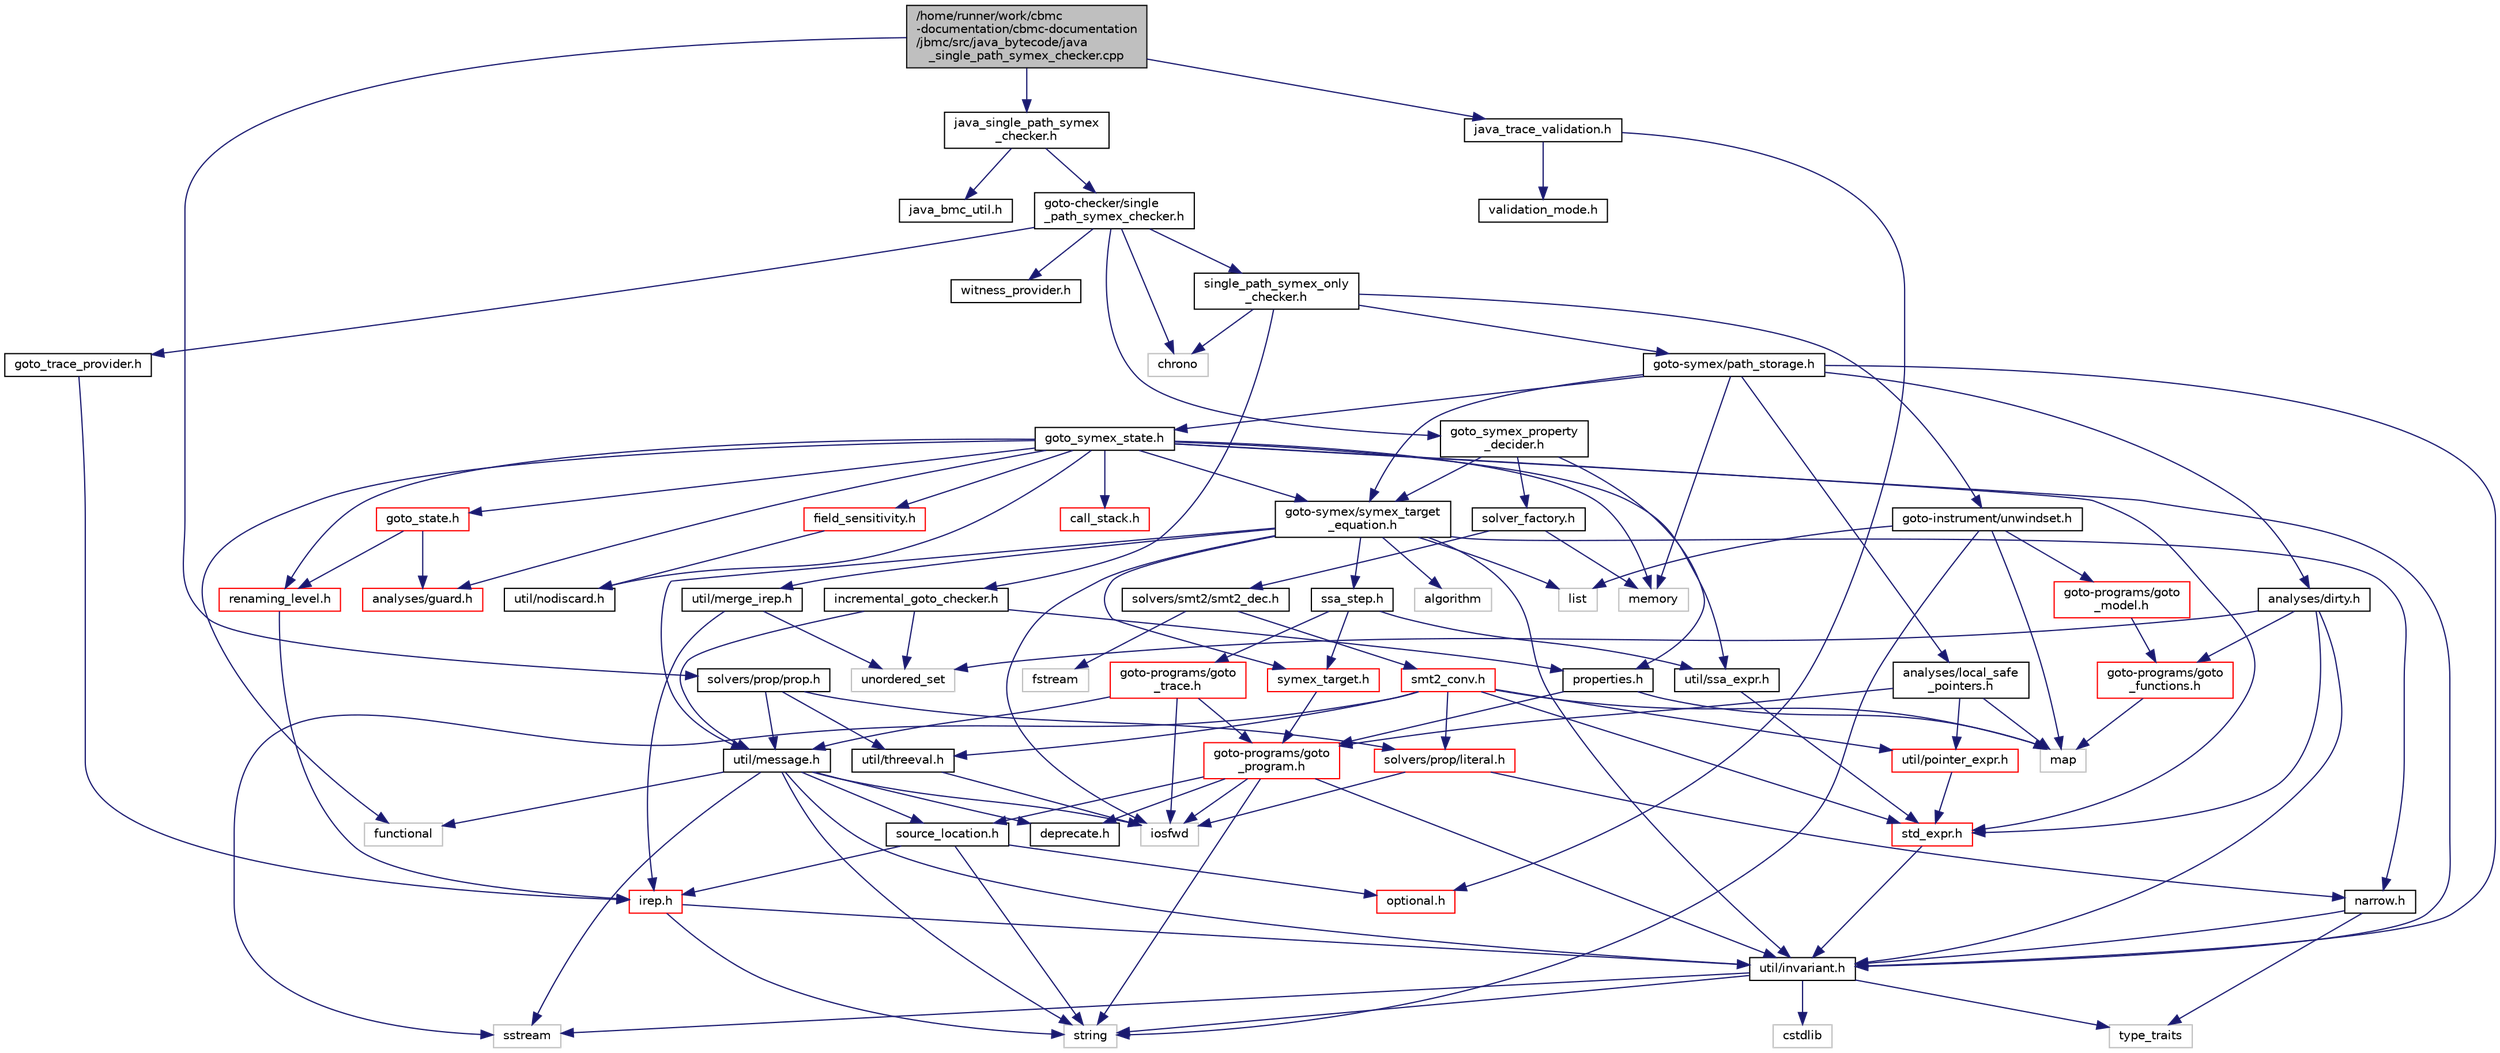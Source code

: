 digraph "/home/runner/work/cbmc-documentation/cbmc-documentation/jbmc/src/java_bytecode/java_single_path_symex_checker.cpp"
{
 // LATEX_PDF_SIZE
  bgcolor="transparent";
  edge [fontname="Helvetica",fontsize="10",labelfontname="Helvetica",labelfontsize="10"];
  node [fontname="Helvetica",fontsize="10",shape=record];
  Node1 [label="/home/runner/work/cbmc\l-documentation/cbmc-documentation\l/jbmc/src/java_bytecode/java\l_single_path_symex_checker.cpp",height=0.2,width=0.4,color="black", fillcolor="grey75", style="filled", fontcolor="black",tooltip=" "];
  Node1 -> Node2 [color="midnightblue",fontsize="10",style="solid",fontname="Helvetica"];
  Node2 [label="java_single_path_symex\l_checker.h",height=0.2,width=0.4,color="black",URL="$java__single__path__symex__checker_8h.html",tooltip=" "];
  Node2 -> Node3 [color="midnightblue",fontsize="10",style="solid",fontname="Helvetica"];
  Node3 [label="goto-checker/single\l_path_symex_checker.h",height=0.2,width=0.4,color="black",URL="$single__path__symex__checker_8h.html",tooltip=" "];
  Node3 -> Node4 [color="midnightblue",fontsize="10",style="solid",fontname="Helvetica"];
  Node4 [label="chrono",height=0.2,width=0.4,color="grey75",tooltip=" "];
  Node3 -> Node5 [color="midnightblue",fontsize="10",style="solid",fontname="Helvetica"];
  Node5 [label="goto_symex_property\l_decider.h",height=0.2,width=0.4,color="black",URL="$goto__symex__property__decider_8h.html",tooltip=" "];
  Node5 -> Node6 [color="midnightblue",fontsize="10",style="solid",fontname="Helvetica"];
  Node6 [label="goto-symex/symex_target\l_equation.h",height=0.2,width=0.4,color="black",URL="$symex__target__equation_8h.html",tooltip=" "];
  Node6 -> Node7 [color="midnightblue",fontsize="10",style="solid",fontname="Helvetica"];
  Node7 [label="algorithm",height=0.2,width=0.4,color="grey75",tooltip=" "];
  Node6 -> Node8 [color="midnightblue",fontsize="10",style="solid",fontname="Helvetica"];
  Node8 [label="iosfwd",height=0.2,width=0.4,color="grey75",tooltip=" "];
  Node6 -> Node9 [color="midnightblue",fontsize="10",style="solid",fontname="Helvetica"];
  Node9 [label="list",height=0.2,width=0.4,color="grey75",tooltip=" "];
  Node6 -> Node10 [color="midnightblue",fontsize="10",style="solid",fontname="Helvetica"];
  Node10 [label="util/invariant.h",height=0.2,width=0.4,color="black",URL="$src_2util_2invariant_8h.html",tooltip=" "];
  Node10 -> Node11 [color="midnightblue",fontsize="10",style="solid",fontname="Helvetica"];
  Node11 [label="cstdlib",height=0.2,width=0.4,color="grey75",tooltip=" "];
  Node10 -> Node12 [color="midnightblue",fontsize="10",style="solid",fontname="Helvetica"];
  Node12 [label="sstream",height=0.2,width=0.4,color="grey75",tooltip=" "];
  Node10 -> Node13 [color="midnightblue",fontsize="10",style="solid",fontname="Helvetica"];
  Node13 [label="string",height=0.2,width=0.4,color="grey75",tooltip=" "];
  Node10 -> Node14 [color="midnightblue",fontsize="10",style="solid",fontname="Helvetica"];
  Node14 [label="type_traits",height=0.2,width=0.4,color="grey75",tooltip=" "];
  Node6 -> Node15 [color="midnightblue",fontsize="10",style="solid",fontname="Helvetica"];
  Node15 [label="util/merge_irep.h",height=0.2,width=0.4,color="black",URL="$merge__irep_8h.html",tooltip=" "];
  Node15 -> Node16 [color="midnightblue",fontsize="10",style="solid",fontname="Helvetica"];
  Node16 [label="unordered_set",height=0.2,width=0.4,color="grey75",tooltip=" "];
  Node15 -> Node17 [color="midnightblue",fontsize="10",style="solid",fontname="Helvetica"];
  Node17 [label="irep.h",height=0.2,width=0.4,color="red",URL="$irep_8h.html",tooltip=" "];
  Node17 -> Node13 [color="midnightblue",fontsize="10",style="solid",fontname="Helvetica"];
  Node17 -> Node10 [color="midnightblue",fontsize="10",style="solid",fontname="Helvetica"];
  Node6 -> Node32 [color="midnightblue",fontsize="10",style="solid",fontname="Helvetica"];
  Node32 [label="util/message.h",height=0.2,width=0.4,color="black",URL="$src_2util_2message_8h.html",tooltip=" "];
  Node32 -> Node33 [color="midnightblue",fontsize="10",style="solid",fontname="Helvetica"];
  Node33 [label="functional",height=0.2,width=0.4,color="grey75",tooltip=" "];
  Node32 -> Node8 [color="midnightblue",fontsize="10",style="solid",fontname="Helvetica"];
  Node32 -> Node12 [color="midnightblue",fontsize="10",style="solid",fontname="Helvetica"];
  Node32 -> Node13 [color="midnightblue",fontsize="10",style="solid",fontname="Helvetica"];
  Node32 -> Node34 [color="midnightblue",fontsize="10",style="solid",fontname="Helvetica"];
  Node34 [label="deprecate.h",height=0.2,width=0.4,color="black",URL="$deprecate_8h.html",tooltip=" "];
  Node32 -> Node10 [color="midnightblue",fontsize="10",style="solid",fontname="Helvetica"];
  Node32 -> Node35 [color="midnightblue",fontsize="10",style="solid",fontname="Helvetica"];
  Node35 [label="source_location.h",height=0.2,width=0.4,color="black",URL="$source__location_8h.html",tooltip=" "];
  Node35 -> Node17 [color="midnightblue",fontsize="10",style="solid",fontname="Helvetica"];
  Node35 -> Node36 [color="midnightblue",fontsize="10",style="solid",fontname="Helvetica"];
  Node36 [label="optional.h",height=0.2,width=0.4,color="red",URL="$optional_8h.html",tooltip=" "];
  Node35 -> Node13 [color="midnightblue",fontsize="10",style="solid",fontname="Helvetica"];
  Node6 -> Node31 [color="midnightblue",fontsize="10",style="solid",fontname="Helvetica"];
  Node31 [label="narrow.h",height=0.2,width=0.4,color="black",URL="$narrow_8h.html",tooltip=" "];
  Node31 -> Node14 [color="midnightblue",fontsize="10",style="solid",fontname="Helvetica"];
  Node31 -> Node10 [color="midnightblue",fontsize="10",style="solid",fontname="Helvetica"];
  Node6 -> Node38 [color="midnightblue",fontsize="10",style="solid",fontname="Helvetica"];
  Node38 [label="ssa_step.h",height=0.2,width=0.4,color="black",URL="$ssa__step_8h.html",tooltip=" "];
  Node38 -> Node39 [color="midnightblue",fontsize="10",style="solid",fontname="Helvetica"];
  Node39 [label="util/ssa_expr.h",height=0.2,width=0.4,color="black",URL="$ssa__expr_8h.html",tooltip=" "];
  Node39 -> Node40 [color="midnightblue",fontsize="10",style="solid",fontname="Helvetica"];
  Node40 [label="std_expr.h",height=0.2,width=0.4,color="red",URL="$std__expr_8h.html",tooltip=" "];
  Node40 -> Node10 [color="midnightblue",fontsize="10",style="solid",fontname="Helvetica"];
  Node38 -> Node53 [color="midnightblue",fontsize="10",style="solid",fontname="Helvetica"];
  Node53 [label="goto-programs/goto\l_trace.h",height=0.2,width=0.4,color="red",URL="$goto__trace_8h.html",tooltip=" "];
  Node53 -> Node8 [color="midnightblue",fontsize="10",style="solid",fontname="Helvetica"];
  Node53 -> Node32 [color="midnightblue",fontsize="10",style="solid",fontname="Helvetica"];
  Node53 -> Node56 [color="midnightblue",fontsize="10",style="solid",fontname="Helvetica"];
  Node56 [label="goto-programs/goto\l_program.h",height=0.2,width=0.4,color="red",URL="$goto__program_8h.html",tooltip=" "];
  Node56 -> Node8 [color="midnightblue",fontsize="10",style="solid",fontname="Helvetica"];
  Node56 -> Node13 [color="midnightblue",fontsize="10",style="solid",fontname="Helvetica"];
  Node56 -> Node34 [color="midnightblue",fontsize="10",style="solid",fontname="Helvetica"];
  Node56 -> Node10 [color="midnightblue",fontsize="10",style="solid",fontname="Helvetica"];
  Node56 -> Node35 [color="midnightblue",fontsize="10",style="solid",fontname="Helvetica"];
  Node38 -> Node63 [color="midnightblue",fontsize="10",style="solid",fontname="Helvetica"];
  Node63 [label="symex_target.h",height=0.2,width=0.4,color="red",URL="$symex__target_8h.html",tooltip=" "];
  Node63 -> Node56 [color="midnightblue",fontsize="10",style="solid",fontname="Helvetica"];
  Node6 -> Node63 [color="midnightblue",fontsize="10",style="solid",fontname="Helvetica"];
  Node5 -> Node69 [color="midnightblue",fontsize="10",style="solid",fontname="Helvetica"];
  Node69 [label="properties.h",height=0.2,width=0.4,color="black",URL="$properties_8h.html",tooltip=" "];
  Node69 -> Node55 [color="midnightblue",fontsize="10",style="solid",fontname="Helvetica"];
  Node55 [label="map",height=0.2,width=0.4,color="grey75",tooltip=" "];
  Node69 -> Node56 [color="midnightblue",fontsize="10",style="solid",fontname="Helvetica"];
  Node5 -> Node70 [color="midnightblue",fontsize="10",style="solid",fontname="Helvetica"];
  Node70 [label="solver_factory.h",height=0.2,width=0.4,color="black",URL="$solver__factory_8h.html",tooltip=" "];
  Node70 -> Node71 [color="midnightblue",fontsize="10",style="solid",fontname="Helvetica"];
  Node71 [label="memory",height=0.2,width=0.4,color="grey75",tooltip=" "];
  Node70 -> Node72 [color="midnightblue",fontsize="10",style="solid",fontname="Helvetica"];
  Node72 [label="solvers/smt2/smt2_dec.h",height=0.2,width=0.4,color="black",URL="$smt2__dec_8h.html",tooltip=" "];
  Node72 -> Node73 [color="midnightblue",fontsize="10",style="solid",fontname="Helvetica"];
  Node73 [label="smt2_conv.h",height=0.2,width=0.4,color="red",URL="$smt2__conv_8h.html",tooltip=" "];
  Node73 -> Node74 [color="midnightblue",fontsize="10",style="solid",fontname="Helvetica"];
  Node74 [label="util/pointer_expr.h",height=0.2,width=0.4,color="red",URL="$pointer__expr_8h.html",tooltip=" "];
  Node74 -> Node40 [color="midnightblue",fontsize="10",style="solid",fontname="Helvetica"];
  Node73 -> Node40 [color="midnightblue",fontsize="10",style="solid",fontname="Helvetica"];
  Node73 -> Node76 [color="midnightblue",fontsize="10",style="solid",fontname="Helvetica"];
  Node76 [label="util/threeval.h",height=0.2,width=0.4,color="black",URL="$threeval_8h.html",tooltip=" "];
  Node76 -> Node8 [color="midnightblue",fontsize="10",style="solid",fontname="Helvetica"];
  Node73 -> Node55 [color="midnightblue",fontsize="10",style="solid",fontname="Helvetica"];
  Node73 -> Node12 [color="midnightblue",fontsize="10",style="solid",fontname="Helvetica"];
  Node73 -> Node81 [color="midnightblue",fontsize="10",style="solid",fontname="Helvetica"];
  Node81 [label="solvers/prop/literal.h",height=0.2,width=0.4,color="red",URL="$literal_8h.html",tooltip=" "];
  Node81 -> Node8 [color="midnightblue",fontsize="10",style="solid",fontname="Helvetica"];
  Node81 -> Node31 [color="midnightblue",fontsize="10",style="solid",fontname="Helvetica"];
  Node72 -> Node85 [color="midnightblue",fontsize="10",style="solid",fontname="Helvetica"];
  Node85 [label="fstream",height=0.2,width=0.4,color="grey75",tooltip=" "];
  Node3 -> Node86 [color="midnightblue",fontsize="10",style="solid",fontname="Helvetica"];
  Node86 [label="goto_trace_provider.h",height=0.2,width=0.4,color="black",URL="$goto__trace__provider_8h.html",tooltip=" "];
  Node86 -> Node17 [color="midnightblue",fontsize="10",style="solid",fontname="Helvetica"];
  Node3 -> Node87 [color="midnightblue",fontsize="10",style="solid",fontname="Helvetica"];
  Node87 [label="single_path_symex_only\l_checker.h",height=0.2,width=0.4,color="black",URL="$single__path__symex__only__checker_8h.html",tooltip=" "];
  Node87 -> Node88 [color="midnightblue",fontsize="10",style="solid",fontname="Helvetica"];
  Node88 [label="incremental_goto_checker.h",height=0.2,width=0.4,color="black",URL="$incremental__goto__checker_8h.html",tooltip=" "];
  Node88 -> Node16 [color="midnightblue",fontsize="10",style="solid",fontname="Helvetica"];
  Node88 -> Node69 [color="midnightblue",fontsize="10",style="solid",fontname="Helvetica"];
  Node88 -> Node32 [color="midnightblue",fontsize="10",style="solid",fontname="Helvetica"];
  Node87 -> Node89 [color="midnightblue",fontsize="10",style="solid",fontname="Helvetica"];
  Node89 [label="goto-symex/path_storage.h",height=0.2,width=0.4,color="black",URL="$path__storage_8h.html",tooltip="Storage of symbolic execution paths to resume."];
  Node89 -> Node10 [color="midnightblue",fontsize="10",style="solid",fontname="Helvetica"];
  Node89 -> Node90 [color="midnightblue",fontsize="10",style="solid",fontname="Helvetica"];
  Node90 [label="analyses/dirty.h",height=0.2,width=0.4,color="black",URL="$dirty_8h.html",tooltip=" "];
  Node90 -> Node10 [color="midnightblue",fontsize="10",style="solid",fontname="Helvetica"];
  Node90 -> Node40 [color="midnightblue",fontsize="10",style="solid",fontname="Helvetica"];
  Node90 -> Node91 [color="midnightblue",fontsize="10",style="solid",fontname="Helvetica"];
  Node91 [label="goto-programs/goto\l_functions.h",height=0.2,width=0.4,color="red",URL="$goto__functions_8h.html",tooltip=" "];
  Node91 -> Node55 [color="midnightblue",fontsize="10",style="solid",fontname="Helvetica"];
  Node90 -> Node16 [color="midnightblue",fontsize="10",style="solid",fontname="Helvetica"];
  Node89 -> Node93 [color="midnightblue",fontsize="10",style="solid",fontname="Helvetica"];
  Node93 [label="analyses/local_safe\l_pointers.h",height=0.2,width=0.4,color="black",URL="$local__safe__pointers_8h.html",tooltip=" "];
  Node93 -> Node56 [color="midnightblue",fontsize="10",style="solid",fontname="Helvetica"];
  Node93 -> Node74 [color="midnightblue",fontsize="10",style="solid",fontname="Helvetica"];
  Node93 -> Node55 [color="midnightblue",fontsize="10",style="solid",fontname="Helvetica"];
  Node89 -> Node71 [color="midnightblue",fontsize="10",style="solid",fontname="Helvetica"];
  Node89 -> Node94 [color="midnightblue",fontsize="10",style="solid",fontname="Helvetica"];
  Node94 [label="goto_symex_state.h",height=0.2,width=0.4,color="black",URL="$goto__symex__state_8h.html",tooltip=" "];
  Node94 -> Node33 [color="midnightblue",fontsize="10",style="solid",fontname="Helvetica"];
  Node94 -> Node71 [color="midnightblue",fontsize="10",style="solid",fontname="Helvetica"];
  Node94 -> Node95 [color="midnightblue",fontsize="10",style="solid",fontname="Helvetica"];
  Node95 [label="analyses/guard.h",height=0.2,width=0.4,color="red",URL="$guard_8h.html",tooltip=" "];
  Node94 -> Node10 [color="midnightblue",fontsize="10",style="solid",fontname="Helvetica"];
  Node94 -> Node97 [color="midnightblue",fontsize="10",style="solid",fontname="Helvetica"];
  Node97 [label="util/nodiscard.h",height=0.2,width=0.4,color="black",URL="$nodiscard_8h.html",tooltip=" "];
  Node94 -> Node39 [color="midnightblue",fontsize="10",style="solid",fontname="Helvetica"];
  Node94 -> Node40 [color="midnightblue",fontsize="10",style="solid",fontname="Helvetica"];
  Node94 -> Node98 [color="midnightblue",fontsize="10",style="solid",fontname="Helvetica"];
  Node98 [label="call_stack.h",height=0.2,width=0.4,color="red",URL="$call__stack_8h.html",tooltip=" "];
  Node94 -> Node129 [color="midnightblue",fontsize="10",style="solid",fontname="Helvetica"];
  Node129 [label="field_sensitivity.h",height=0.2,width=0.4,color="red",URL="$field__sensitivity_8h.html",tooltip=" "];
  Node129 -> Node97 [color="midnightblue",fontsize="10",style="solid",fontname="Helvetica"];
  Node94 -> Node100 [color="midnightblue",fontsize="10",style="solid",fontname="Helvetica"];
  Node100 [label="goto_state.h",height=0.2,width=0.4,color="red",URL="$goto__state_8h.html",tooltip=" "];
  Node100 -> Node95 [color="midnightblue",fontsize="10",style="solid",fontname="Helvetica"];
  Node100 -> Node119 [color="midnightblue",fontsize="10",style="solid",fontname="Helvetica"];
  Node119 [label="renaming_level.h",height=0.2,width=0.4,color="red",URL="$renaming__level_8h.html",tooltip=" "];
  Node119 -> Node17 [color="midnightblue",fontsize="10",style="solid",fontname="Helvetica"];
  Node94 -> Node119 [color="midnightblue",fontsize="10",style="solid",fontname="Helvetica"];
  Node94 -> Node6 [color="midnightblue",fontsize="10",style="solid",fontname="Helvetica"];
  Node89 -> Node6 [color="midnightblue",fontsize="10",style="solid",fontname="Helvetica"];
  Node87 -> Node130 [color="midnightblue",fontsize="10",style="solid",fontname="Helvetica"];
  Node130 [label="goto-instrument/unwindset.h",height=0.2,width=0.4,color="black",URL="$unwindset_8h.html",tooltip=" "];
  Node130 -> Node121 [color="midnightblue",fontsize="10",style="solid",fontname="Helvetica"];
  Node121 [label="goto-programs/goto\l_model.h",height=0.2,width=0.4,color="red",URL="$goto__model_8h.html",tooltip=" "];
  Node121 -> Node91 [color="midnightblue",fontsize="10",style="solid",fontname="Helvetica"];
  Node130 -> Node9 [color="midnightblue",fontsize="10",style="solid",fontname="Helvetica"];
  Node130 -> Node55 [color="midnightblue",fontsize="10",style="solid",fontname="Helvetica"];
  Node130 -> Node13 [color="midnightblue",fontsize="10",style="solid",fontname="Helvetica"];
  Node87 -> Node4 [color="midnightblue",fontsize="10",style="solid",fontname="Helvetica"];
  Node3 -> Node131 [color="midnightblue",fontsize="10",style="solid",fontname="Helvetica"];
  Node131 [label="witness_provider.h",height=0.2,width=0.4,color="black",URL="$witness__provider_8h.html",tooltip=" "];
  Node2 -> Node132 [color="midnightblue",fontsize="10",style="solid",fontname="Helvetica"];
  Node132 [label="java_bmc_util.h",height=0.2,width=0.4,color="black",URL="$java__bmc__util_8h.html",tooltip=" "];
  Node1 -> Node133 [color="midnightblue",fontsize="10",style="solid",fontname="Helvetica"];
  Node133 [label="java_trace_validation.h",height=0.2,width=0.4,color="black",URL="$java__trace__validation_8h.html",tooltip=" "];
  Node133 -> Node36 [color="midnightblue",fontsize="10",style="solid",fontname="Helvetica"];
  Node133 -> Node47 [color="midnightblue",fontsize="10",style="solid",fontname="Helvetica"];
  Node47 [label="validation_mode.h",height=0.2,width=0.4,color="black",URL="$validation__mode_8h.html",tooltip=" "];
  Node1 -> Node134 [color="midnightblue",fontsize="10",style="solid",fontname="Helvetica"];
  Node134 [label="solvers/prop/prop.h",height=0.2,width=0.4,color="black",URL="$prop_8h.html",tooltip=" "];
  Node134 -> Node32 [color="midnightblue",fontsize="10",style="solid",fontname="Helvetica"];
  Node134 -> Node76 [color="midnightblue",fontsize="10",style="solid",fontname="Helvetica"];
  Node134 -> Node81 [color="midnightblue",fontsize="10",style="solid",fontname="Helvetica"];
}
